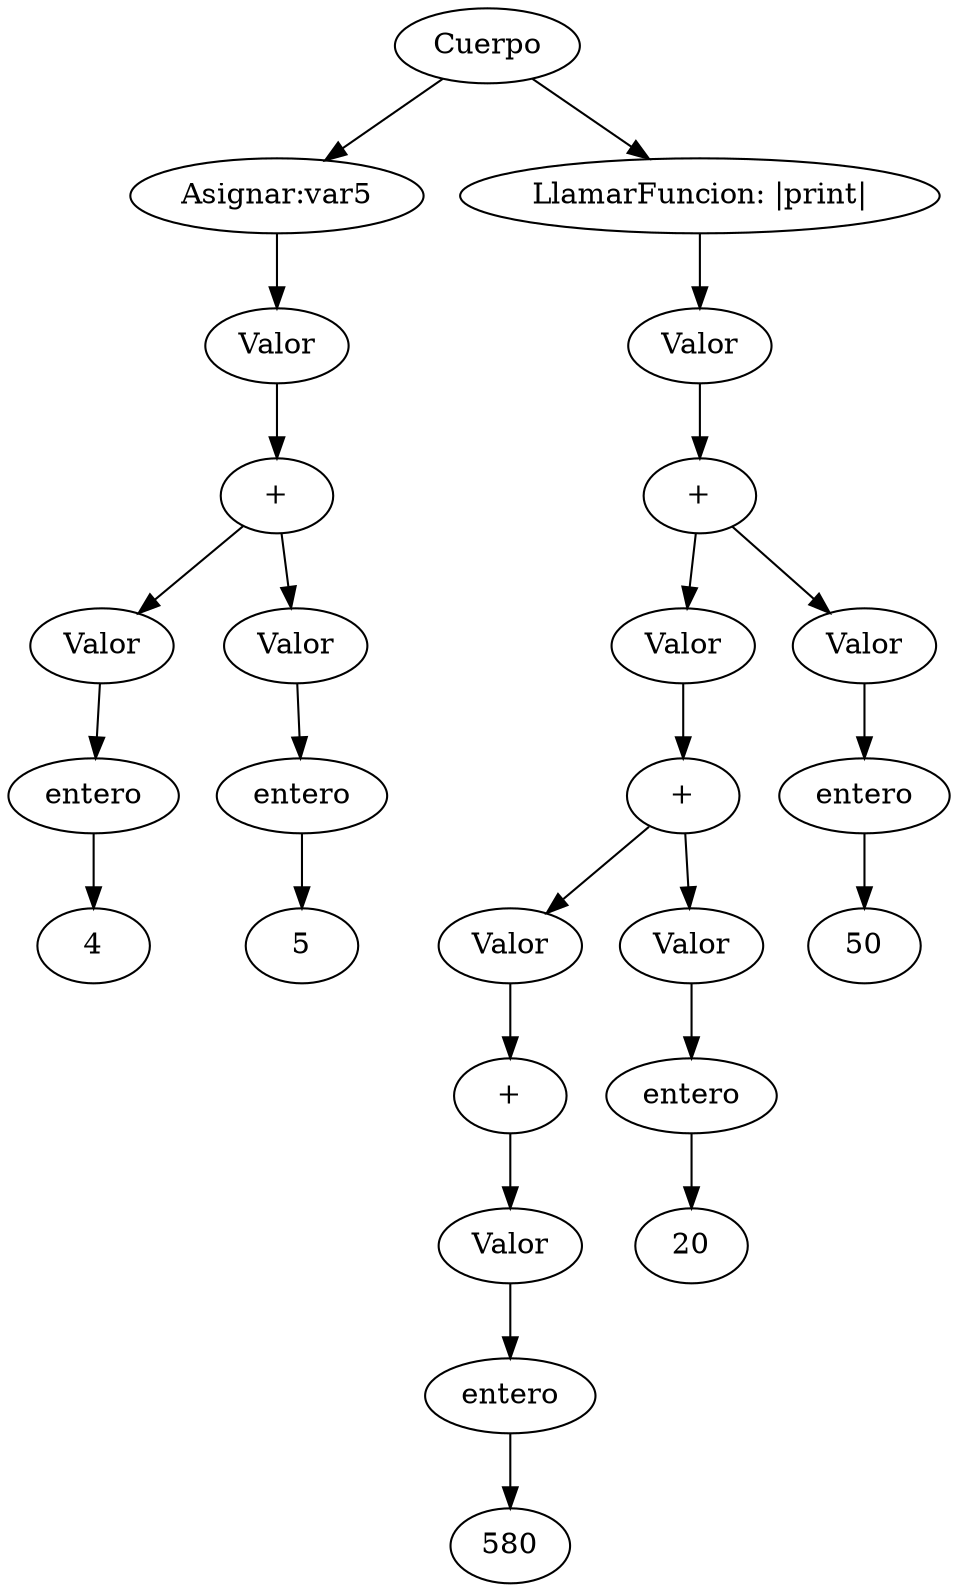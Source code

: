 digraph G {
ArbolCuerpo76feee67[label="Cuerpo"]
ArbolCuerpo76feee67->ArbolAsignacion6e7a28fd
ArbolAsignacion6e7a28fd[label="Asignar:var5"]
ArbolValor71f2bbe2[label="Valor"]
ArbolValor71f2bbe2T[label="+"]
ArbolValor71f2bbe2->ArbolValor71f2bbe2T
ArbolValor71f2bbe2T->ArbolValor32590894
ArbolValor32590894[label="Valor"]
ArbolValor32590894T[label="entero"]
ArbolValor32590894->ArbolValor32590894T
ArbolValor32590894TV[label="4"]
ArbolValor32590894T->ArbolValor32590894TV
ArbolValor71f2bbe2T->ArbolValor3355456e
ArbolValor3355456e[label="Valor"]
ArbolValor3355456eT[label="entero"]
ArbolValor3355456e->ArbolValor3355456eT
ArbolValor3355456eTV[label="5"]
ArbolValor3355456eT->ArbolValor3355456eTV
ArbolAsignacion6e7a28fd->ArbolValor71f2bbe2
ArbolCuerpo76feee67->ArbolLlamarFuncioncd7be39
ArbolLlamarFuncioncd7be39[label="LlamarFuncion: |print|"]ArbolValor689e29ea[label="Valor"]
ArbolValor689e29eaT[label="+"]
ArbolValor689e29ea->ArbolValor689e29eaT
ArbolValor689e29eaT->ArbolValor12f981c5
ArbolValor12f981c5[label="Valor"]
ArbolValor12f981c5T[label="+"]
ArbolValor12f981c5->ArbolValor12f981c5T
ArbolValor12f981c5T->ArbolValorb1ed8c1
ArbolValorb1ed8c1[label="Valor"]
ArbolValorb1ed8c1T[label="+"]
ArbolValorb1ed8c1->ArbolValorb1ed8c1T
ArbolValorb1ed8c1T->ArbolValor3a0989ed
ArbolValor3a0989ed[label="Valor"]
ArbolValor3a0989edT[label="entero"]
ArbolValor3a0989ed->ArbolValor3a0989edT
ArbolValor3a0989edTV[label="580"]
ArbolValor3a0989edT->ArbolValor3a0989edTV
ArbolValor12f981c5T->ArbolValor23c1263f
ArbolValor23c1263f[label="Valor"]
ArbolValor23c1263fT[label="entero"]
ArbolValor23c1263f->ArbolValor23c1263fT
ArbolValor23c1263fTV[label="20"]
ArbolValor23c1263fT->ArbolValor23c1263fTV
ArbolValor689e29eaT->ArbolValor7d687c2b
ArbolValor7d687c2b[label="Valor"]
ArbolValor7d687c2bT[label="entero"]
ArbolValor7d687c2b->ArbolValor7d687c2bT
ArbolValor7d687c2bTV[label="50"]
ArbolValor7d687c2bT->ArbolValor7d687c2bTV
ArbolLlamarFuncioncd7be39->ArbolValor689e29ea

}